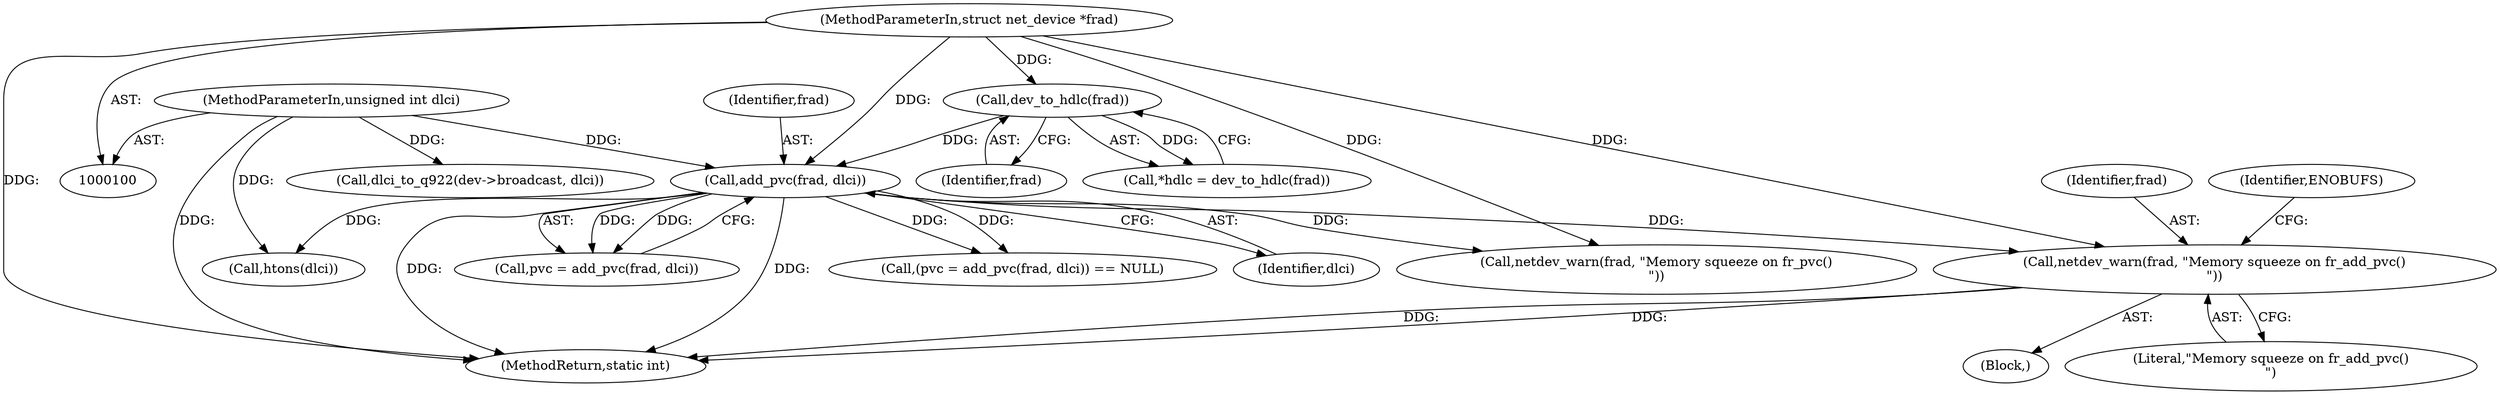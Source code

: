 digraph "0_linux_550fd08c2cebad61c548def135f67aba284c6162_6@pointer" {
"1000122" [label="(Call,netdev_warn(frad, \"Memory squeeze on fr_add_pvc()\n\"))"];
"1000117" [label="(Call,add_pvc(frad, dlci))"];
"1000108" [label="(Call,dev_to_hdlc(frad))"];
"1000101" [label="(MethodParameterIn,struct net_device *frad)"];
"1000102" [label="(MethodParameterIn,unsigned int dlci)"];
"1000118" [label="(Identifier,frad)"];
"1000109" [label="(Identifier,frad)"];
"1000121" [label="(Block,)"];
"1000255" [label="(MethodReturn,static int)"];
"1000123" [label="(Identifier,frad)"];
"1000114" [label="(Call,(pvc = add_pvc(frad, dlci)) == NULL)"];
"1000108" [label="(Call,dev_to_hdlc(frad))"];
"1000102" [label="(MethodParameterIn,unsigned int dlci)"];
"1000106" [label="(Call,*hdlc = dev_to_hdlc(frad))"];
"1000115" [label="(Call,pvc = add_pvc(frad, dlci))"];
"1000188" [label="(Call,dlci_to_q922(dev->broadcast, dlci))"];
"1000186" [label="(Call,htons(dlci))"];
"1000124" [label="(Literal,\"Memory squeeze on fr_add_pvc()\n\")"];
"1000119" [label="(Identifier,dlci)"];
"1000122" [label="(Call,netdev_warn(frad, \"Memory squeeze on fr_add_pvc()\n\"))"];
"1000117" [label="(Call,add_pvc(frad, dlci))"];
"1000101" [label="(MethodParameterIn,struct net_device *frad)"];
"1000161" [label="(Call,netdev_warn(frad, \"Memory squeeze on fr_pvc()\n\"))"];
"1000127" [label="(Identifier,ENOBUFS)"];
"1000122" -> "1000121"  [label="AST: "];
"1000122" -> "1000124"  [label="CFG: "];
"1000123" -> "1000122"  [label="AST: "];
"1000124" -> "1000122"  [label="AST: "];
"1000127" -> "1000122"  [label="CFG: "];
"1000122" -> "1000255"  [label="DDG: "];
"1000122" -> "1000255"  [label="DDG: "];
"1000117" -> "1000122"  [label="DDG: "];
"1000101" -> "1000122"  [label="DDG: "];
"1000117" -> "1000115"  [label="AST: "];
"1000117" -> "1000119"  [label="CFG: "];
"1000118" -> "1000117"  [label="AST: "];
"1000119" -> "1000117"  [label="AST: "];
"1000115" -> "1000117"  [label="CFG: "];
"1000117" -> "1000255"  [label="DDG: "];
"1000117" -> "1000255"  [label="DDG: "];
"1000117" -> "1000114"  [label="DDG: "];
"1000117" -> "1000114"  [label="DDG: "];
"1000117" -> "1000115"  [label="DDG: "];
"1000117" -> "1000115"  [label="DDG: "];
"1000108" -> "1000117"  [label="DDG: "];
"1000101" -> "1000117"  [label="DDG: "];
"1000102" -> "1000117"  [label="DDG: "];
"1000117" -> "1000161"  [label="DDG: "];
"1000117" -> "1000186"  [label="DDG: "];
"1000108" -> "1000106"  [label="AST: "];
"1000108" -> "1000109"  [label="CFG: "];
"1000109" -> "1000108"  [label="AST: "];
"1000106" -> "1000108"  [label="CFG: "];
"1000108" -> "1000106"  [label="DDG: "];
"1000101" -> "1000108"  [label="DDG: "];
"1000101" -> "1000100"  [label="AST: "];
"1000101" -> "1000255"  [label="DDG: "];
"1000101" -> "1000161"  [label="DDG: "];
"1000102" -> "1000100"  [label="AST: "];
"1000102" -> "1000255"  [label="DDG: "];
"1000102" -> "1000186"  [label="DDG: "];
"1000102" -> "1000188"  [label="DDG: "];
}
